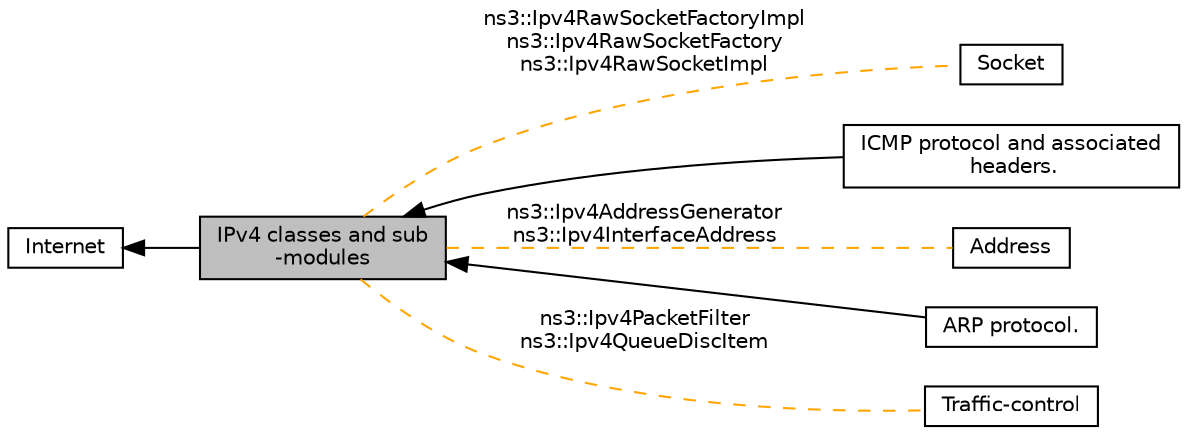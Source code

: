 digraph "IPv4 classes and sub-modules"
{
  edge [fontname="Helvetica",fontsize="10",labelfontname="Helvetica",labelfontsize="10"];
  node [fontname="Helvetica",fontsize="10",shape=record];
  rankdir=LR;
  Node6 [label="Socket",height=0.2,width=0.4,color="black", fillcolor="white", style="filled",URL="$d9/ded/group__socket.html"];
  Node3 [label="ICMP protocol and associated\l headers.",height=0.2,width=0.4,color="black", fillcolor="white", style="filled",URL="$d4/dd0/group__icmp.html"];
  Node4 [label="Address",height=0.2,width=0.4,color="black", fillcolor="white", style="filled",URL="$de/daf/group__address.html"];
  Node2 [label="ARP protocol.",height=0.2,width=0.4,color="black", fillcolor="white", style="filled",URL="$d5/db9/group__arp.html"];
  Node0 [label="IPv4 classes and sub\l-modules",height=0.2,width=0.4,color="black", fillcolor="grey75", style="filled", fontcolor="black"];
  Node5 [label="Traffic-control",height=0.2,width=0.4,color="black", fillcolor="white", style="filled",URL="$d5/d2a/group__traffic-control.html",tooltip="Traffic control layer class. "];
  Node1 [label="Internet",height=0.2,width=0.4,color="black", fillcolor="white", style="filled",URL="$d2/d8e/group__internet.html"];
  Node1->Node0 [shape=plaintext, dir="back", style="solid"];
  Node0->Node2 [shape=plaintext, dir="back", style="solid"];
  Node0->Node3 [shape=plaintext, dir="back", style="solid"];
  Node0->Node4 [shape=plaintext, label="ns3::Ipv4AddressGenerator\nns3::Ipv4InterfaceAddress", color="orange", dir="none", style="dashed"];
  Node0->Node5 [shape=plaintext, label="ns3::Ipv4PacketFilter\nns3::Ipv4QueueDiscItem", color="orange", dir="none", style="dashed"];
  Node0->Node6 [shape=plaintext, label="ns3::Ipv4RawSocketFactoryImpl\nns3::Ipv4RawSocketFactory\nns3::Ipv4RawSocketImpl", color="orange", dir="none", style="dashed"];
}
